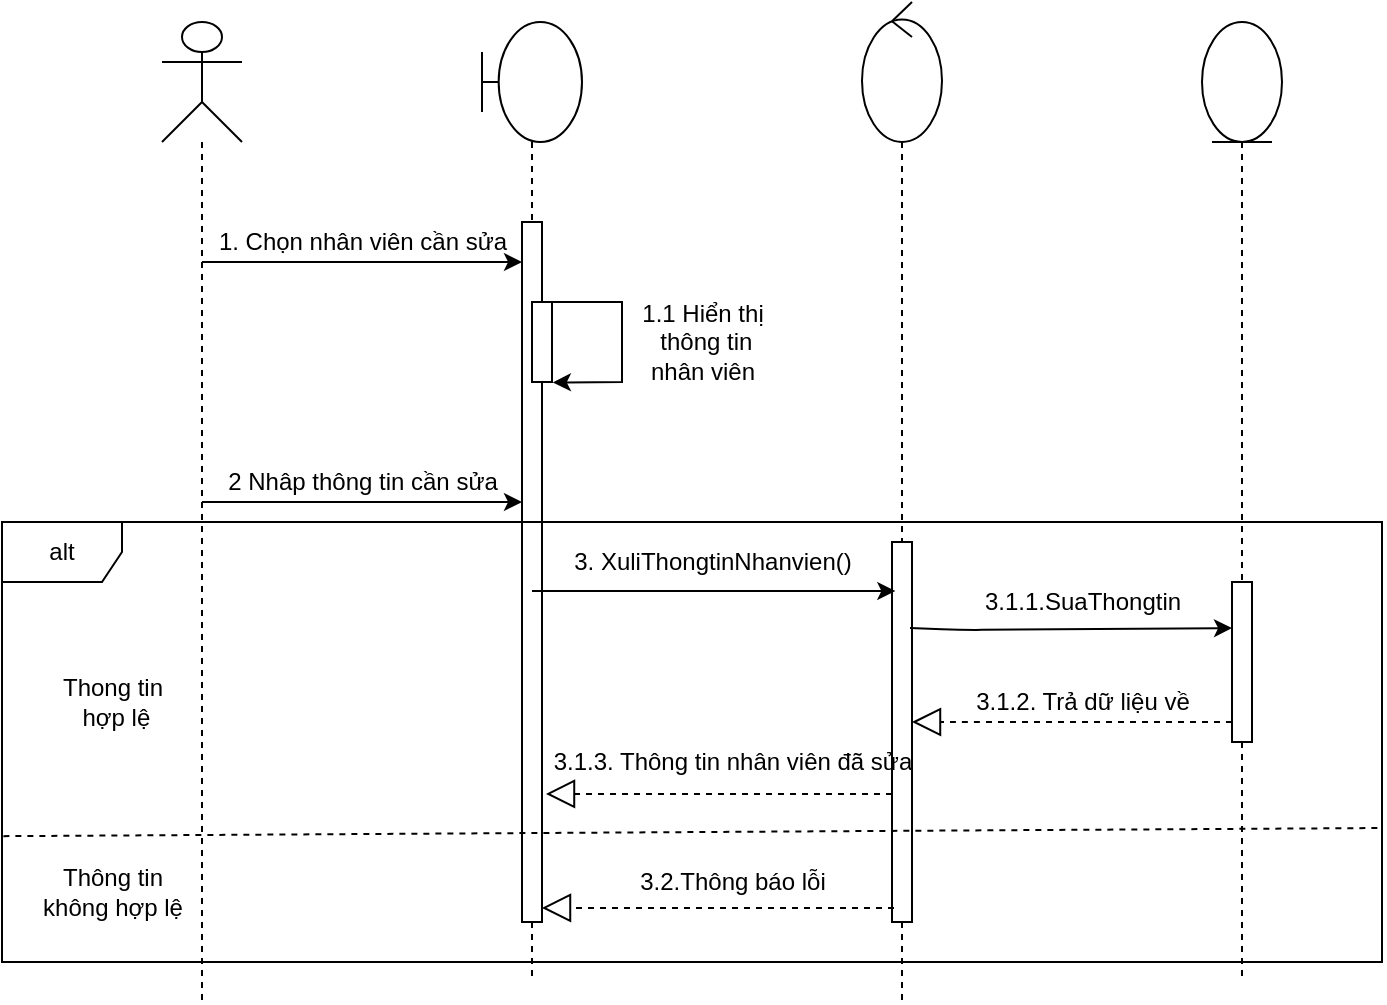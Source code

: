 <mxfile version="14.4.3" type="device"><diagram id="xMc6KWCkyDqp052bjCoD" name="Page-1"><mxGraphModel dx="852" dy="494" grid="1" gridSize="10" guides="1" tooltips="1" connect="1" arrows="1" fold="1" page="1" pageScale="1" pageWidth="850" pageHeight="1100" math="0" shadow="0"><root><mxCell id="0"/><mxCell id="1" parent="0"/><mxCell id="1Q_3C6IfcEOhp-1M9vYN-1" value="" style="shape=umlLifeline;participant=umlActor;perimeter=lifelinePerimeter;whiteSpace=wrap;html=1;container=1;collapsible=0;recursiveResize=0;verticalAlign=top;spacingTop=36;outlineConnect=0;size=60;" parent="1" vertex="1"><mxGeometry x="120" y="40" width="40" height="490" as="geometry"/></mxCell><mxCell id="1Q_3C6IfcEOhp-1M9vYN-2" value="" style="shape=umlLifeline;participant=umlBoundary;perimeter=lifelinePerimeter;whiteSpace=wrap;html=1;container=1;collapsible=0;recursiveResize=0;verticalAlign=top;spacingTop=36;outlineConnect=0;size=60;" parent="1" vertex="1"><mxGeometry x="280" y="40" width="50" height="480" as="geometry"/></mxCell><mxCell id="1Q_3C6IfcEOhp-1M9vYN-7" value="" style="html=1;points=[];perimeter=orthogonalPerimeter;" parent="1Q_3C6IfcEOhp-1M9vYN-2" vertex="1"><mxGeometry x="20" y="100" width="10" height="350" as="geometry"/></mxCell><mxCell id="1Q_3C6IfcEOhp-1M9vYN-3" value="" style="shape=umlLifeline;participant=umlControl;perimeter=lifelinePerimeter;whiteSpace=wrap;html=1;container=1;collapsible=0;recursiveResize=0;verticalAlign=top;spacingTop=36;outlineConnect=0;size=70;" parent="1" vertex="1"><mxGeometry x="470" y="30" width="40" height="500" as="geometry"/></mxCell><mxCell id="1Q_3C6IfcEOhp-1M9vYN-13" value="" style="html=1;points=[];perimeter=orthogonalPerimeter;" parent="1Q_3C6IfcEOhp-1M9vYN-3" vertex="1"><mxGeometry x="15" y="270" width="10" height="190" as="geometry"/></mxCell><mxCell id="1Q_3C6IfcEOhp-1M9vYN-4" value="" style="shape=umlLifeline;participant=umlEntity;perimeter=lifelinePerimeter;whiteSpace=wrap;html=1;container=1;collapsible=0;recursiveResize=0;verticalAlign=top;spacingTop=36;outlineConnect=0;size=60;" parent="1" vertex="1"><mxGeometry x="640" y="40" width="40" height="480" as="geometry"/></mxCell><mxCell id="1Q_3C6IfcEOhp-1M9vYN-5" value="" style="endArrow=classic;html=1;" parent="1" source="1Q_3C6IfcEOhp-1M9vYN-1" target="1Q_3C6IfcEOhp-1M9vYN-7" edge="1"><mxGeometry width="50" height="50" relative="1" as="geometry"><mxPoint x="400" y="280" as="sourcePoint"/><mxPoint x="305" y="160" as="targetPoint"/><Array as="points"><mxPoint x="240" y="160"/></Array></mxGeometry></mxCell><mxCell id="1Q_3C6IfcEOhp-1M9vYN-6" value="1. Chọn nhân viên cần sửa" style="text;html=1;align=center;verticalAlign=middle;resizable=0;points=[];autosize=1;" parent="1" vertex="1"><mxGeometry x="140" y="140" width="160" height="20" as="geometry"/></mxCell><mxCell id="1Q_3C6IfcEOhp-1M9vYN-8" value="" style="html=1;points=[];perimeter=orthogonalPerimeter;" parent="1" vertex="1"><mxGeometry x="305" y="180" width="10" height="40" as="geometry"/></mxCell><mxCell id="1Q_3C6IfcEOhp-1M9vYN-9" value="" style="endArrow=classic;html=1;exitX=1;exitY=0;exitDx=0;exitDy=0;exitPerimeter=0;entryX=1.043;entryY=1.006;entryDx=0;entryDy=0;entryPerimeter=0;rounded=0;" parent="1" source="1Q_3C6IfcEOhp-1M9vYN-8" target="1Q_3C6IfcEOhp-1M9vYN-8" edge="1"><mxGeometry width="50" height="50" relative="1" as="geometry"><mxPoint x="400" y="280" as="sourcePoint"/><mxPoint x="318" y="214" as="targetPoint"/><Array as="points"><mxPoint x="350" y="180"/><mxPoint x="350" y="220"/></Array></mxGeometry></mxCell><mxCell id="1Q_3C6IfcEOhp-1M9vYN-10" value="1.1 Hiển thị&lt;br&gt;&amp;nbsp;thông tin &lt;br&gt;nhân viên" style="text;html=1;align=center;verticalAlign=middle;resizable=0;points=[];autosize=1;" parent="1" vertex="1"><mxGeometry x="350" y="175" width="80" height="50" as="geometry"/></mxCell><mxCell id="1Q_3C6IfcEOhp-1M9vYN-11" value="" style="endArrow=classic;html=1;" parent="1" source="1Q_3C6IfcEOhp-1M9vYN-1" edge="1"><mxGeometry width="50" height="50" relative="1" as="geometry"><mxPoint x="390" y="330" as="sourcePoint"/><mxPoint x="300" y="280" as="targetPoint"/></mxGeometry></mxCell><mxCell id="1Q_3C6IfcEOhp-1M9vYN-12" value="2 Nhâp thông tin cần sửa" style="text;html=1;align=center;verticalAlign=middle;resizable=0;points=[];autosize=1;" parent="1" vertex="1"><mxGeometry x="145" y="260" width="150" height="20" as="geometry"/></mxCell><mxCell id="1Q_3C6IfcEOhp-1M9vYN-14" value="" style="endArrow=classic;html=1;entryX=0.167;entryY=0.129;entryDx=0;entryDy=0;entryPerimeter=0;" parent="1" source="1Q_3C6IfcEOhp-1M9vYN-2" target="1Q_3C6IfcEOhp-1M9vYN-13" edge="1"><mxGeometry width="50" height="50" relative="1" as="geometry"><mxPoint x="390" y="330" as="sourcePoint"/><mxPoint x="440" y="280" as="targetPoint"/></mxGeometry></mxCell><mxCell id="1Q_3C6IfcEOhp-1M9vYN-15" value="3. XuliThongtinNhanvien()" style="text;html=1;align=center;verticalAlign=middle;resizable=0;points=[];autosize=1;" parent="1" vertex="1"><mxGeometry x="320" y="300" width="150" height="20" as="geometry"/></mxCell><mxCell id="1Q_3C6IfcEOhp-1M9vYN-16" value="" style="html=1;points=[];perimeter=orthogonalPerimeter;" parent="1" vertex="1"><mxGeometry x="655" y="320" width="10" height="80" as="geometry"/></mxCell><mxCell id="1Q_3C6IfcEOhp-1M9vYN-17" value="" style="endArrow=classic;html=1;entryX=0;entryY=0.288;entryDx=0;entryDy=0;entryPerimeter=0;exitX=0.9;exitY=0.226;exitDx=0;exitDy=0;exitPerimeter=0;" parent="1" source="1Q_3C6IfcEOhp-1M9vYN-13" target="1Q_3C6IfcEOhp-1M9vYN-16" edge="1"><mxGeometry width="50" height="50" relative="1" as="geometry"><mxPoint x="490" y="343" as="sourcePoint"/><mxPoint x="440" y="200" as="targetPoint"/><Array as="points"><mxPoint x="520" y="344"/></Array></mxGeometry></mxCell><mxCell id="1Q_3C6IfcEOhp-1M9vYN-18" value="3.1.1.SuaThongtin" style="text;html=1;align=center;verticalAlign=middle;resizable=0;points=[];autosize=1;" parent="1" vertex="1"><mxGeometry x="525" y="320" width="110" height="20" as="geometry"/></mxCell><mxCell id="1Q_3C6IfcEOhp-1M9vYN-19" value="" style="endArrow=block;dashed=1;endFill=0;endSize=12;html=1;" parent="1" source="1Q_3C6IfcEOhp-1M9vYN-16" target="1Q_3C6IfcEOhp-1M9vYN-13" edge="1"><mxGeometry width="160" relative="1" as="geometry"><mxPoint x="610" y="420" as="sourcePoint"/><mxPoint x="501" y="390" as="targetPoint"/><Array as="points"><mxPoint x="520" y="390"/></Array></mxGeometry></mxCell><mxCell id="1Q_3C6IfcEOhp-1M9vYN-20" value="3.1.2. Trả dữ liệu về" style="text;html=1;align=center;verticalAlign=middle;resizable=0;points=[];autosize=1;" parent="1" vertex="1"><mxGeometry x="520" y="370" width="120" height="20" as="geometry"/></mxCell><mxCell id="1Q_3C6IfcEOhp-1M9vYN-21" value="" style="endArrow=block;dashed=1;endFill=0;endSize=12;html=1;exitX=0;exitY=0.663;exitDx=0;exitDy=0;exitPerimeter=0;entryX=1.2;entryY=0.817;entryDx=0;entryDy=0;entryPerimeter=0;" parent="1" source="1Q_3C6IfcEOhp-1M9vYN-13" target="1Q_3C6IfcEOhp-1M9vYN-7" edge="1"><mxGeometry width="160" relative="1" as="geometry"><mxPoint x="330" y="300" as="sourcePoint"/><mxPoint x="490" y="300" as="targetPoint"/></mxGeometry></mxCell><mxCell id="1Q_3C6IfcEOhp-1M9vYN-22" value="3.1.3. Thông tin nhân viên đã sửa" style="text;html=1;align=center;verticalAlign=middle;resizable=0;points=[];autosize=1;" parent="1" vertex="1"><mxGeometry x="310" y="400" width="190" height="20" as="geometry"/></mxCell><mxCell id="bQe0QCo_gPYw65SvtIkS-1" value="" style="endArrow=block;dashed=1;endFill=0;endSize=12;html=1;exitX=0.1;exitY=0.963;exitDx=0;exitDy=0;exitPerimeter=0;" edge="1" parent="1" source="1Q_3C6IfcEOhp-1M9vYN-13" target="1Q_3C6IfcEOhp-1M9vYN-7"><mxGeometry width="160" relative="1" as="geometry"><mxPoint x="340" y="460" as="sourcePoint"/><mxPoint x="500" y="460" as="targetPoint"/></mxGeometry></mxCell><mxCell id="bQe0QCo_gPYw65SvtIkS-3" value="3.2.Thông báo lỗi" style="text;html=1;align=center;verticalAlign=middle;resizable=0;points=[];autosize=1;" vertex="1" parent="1"><mxGeometry x="350" y="460" width="110" height="20" as="geometry"/></mxCell><mxCell id="bQe0QCo_gPYw65SvtIkS-4" value="alt" style="shape=umlFrame;whiteSpace=wrap;html=1;" vertex="1" parent="1"><mxGeometry x="40" y="290" width="690" height="220" as="geometry"/></mxCell><mxCell id="bQe0QCo_gPYw65SvtIkS-5" value="" style="endArrow=none;dashed=1;html=1;exitX=0.001;exitY=0.714;exitDx=0;exitDy=0;exitPerimeter=0;" edge="1" parent="1" source="bQe0QCo_gPYw65SvtIkS-4"><mxGeometry width="50" height="50" relative="1" as="geometry"><mxPoint x="50" y="460" as="sourcePoint"/><mxPoint x="730" y="443" as="targetPoint"/></mxGeometry></mxCell><mxCell id="bQe0QCo_gPYw65SvtIkS-6" value="Thong tin&lt;br&gt;&amp;nbsp;hợp lệ" style="text;html=1;align=center;verticalAlign=middle;resizable=0;points=[];autosize=1;" vertex="1" parent="1"><mxGeometry x="60" y="365" width="70" height="30" as="geometry"/></mxCell><mxCell id="bQe0QCo_gPYw65SvtIkS-7" value="Thông tin &lt;br&gt;không hợp lệ" style="text;html=1;align=center;verticalAlign=middle;resizable=0;points=[];autosize=1;" vertex="1" parent="1"><mxGeometry x="50" y="460" width="90" height="30" as="geometry"/></mxCell></root></mxGraphModel></diagram></mxfile>